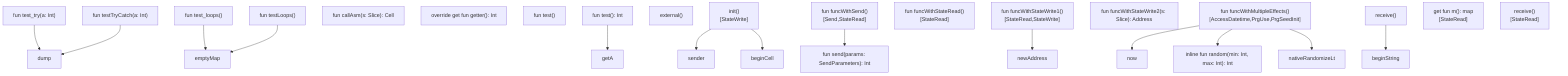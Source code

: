 graph TD
    node_12["inline fun random(min: Int, max: Int): Int"]
    node_15["fun send(params: SendParameters): Int"]
    node_17["fun test_try(a: Int)"]
    node_18["fun test_loops()"]
    node_19["fun testTryCatch(a: Int)"]
    node_20["fun testLoops()"]
    node_21["fun callAsm(s: Slice): Cell"]
    node_22["override get fun getter(): Int"]
    node_23["fun test()"]
    node_24["fun test(): Int"]
    node_25["external()"]
    node_26["init()
[StateWrite<addr,b,s}>]"]
    node_27["fun funcWithSend()
[Send,StateRead<addr}>]"]
    node_28["fun funcWithStateRead()
[StateRead<addr}>]"]
    node_29["fun funcWithStateWrite1()
[StateRead<b,addr,s}>,StateWrite<addr}>]"]
    node_30["fun funcWithStateWrite2(s: Slice): Address"]
    node_31["fun funcWithMultipleEffects()
[AccessDatetime,PrgUse,PrgSeedInit]"]
    node_32["receive()"]
    node_33["get fun m(): map<Int, Int>
[StateRead<m}>]"]
    node_34["receive()
[StateRead<m}>]"]
    node_35["dump"]
    node_36["emptyMap"]
    node_37["getA"]
    node_38["sender"]
    node_39["beginCell"]
    node_40["newAddress"]
    node_41["now"]
    node_42["nativeRandomizeLt"]
    node_43["beginString"]
    node_17 --> node_35
    node_18 --> node_36
    node_19 --> node_35
    node_20 --> node_36
    node_24 --> node_37
    node_26 --> node_38
    node_26 --> node_39
    node_27 --> node_15
    node_29 --> node_40
    node_31 --> node_41
    node_31 --> node_12
    node_31 --> node_42
    node_32 --> node_43